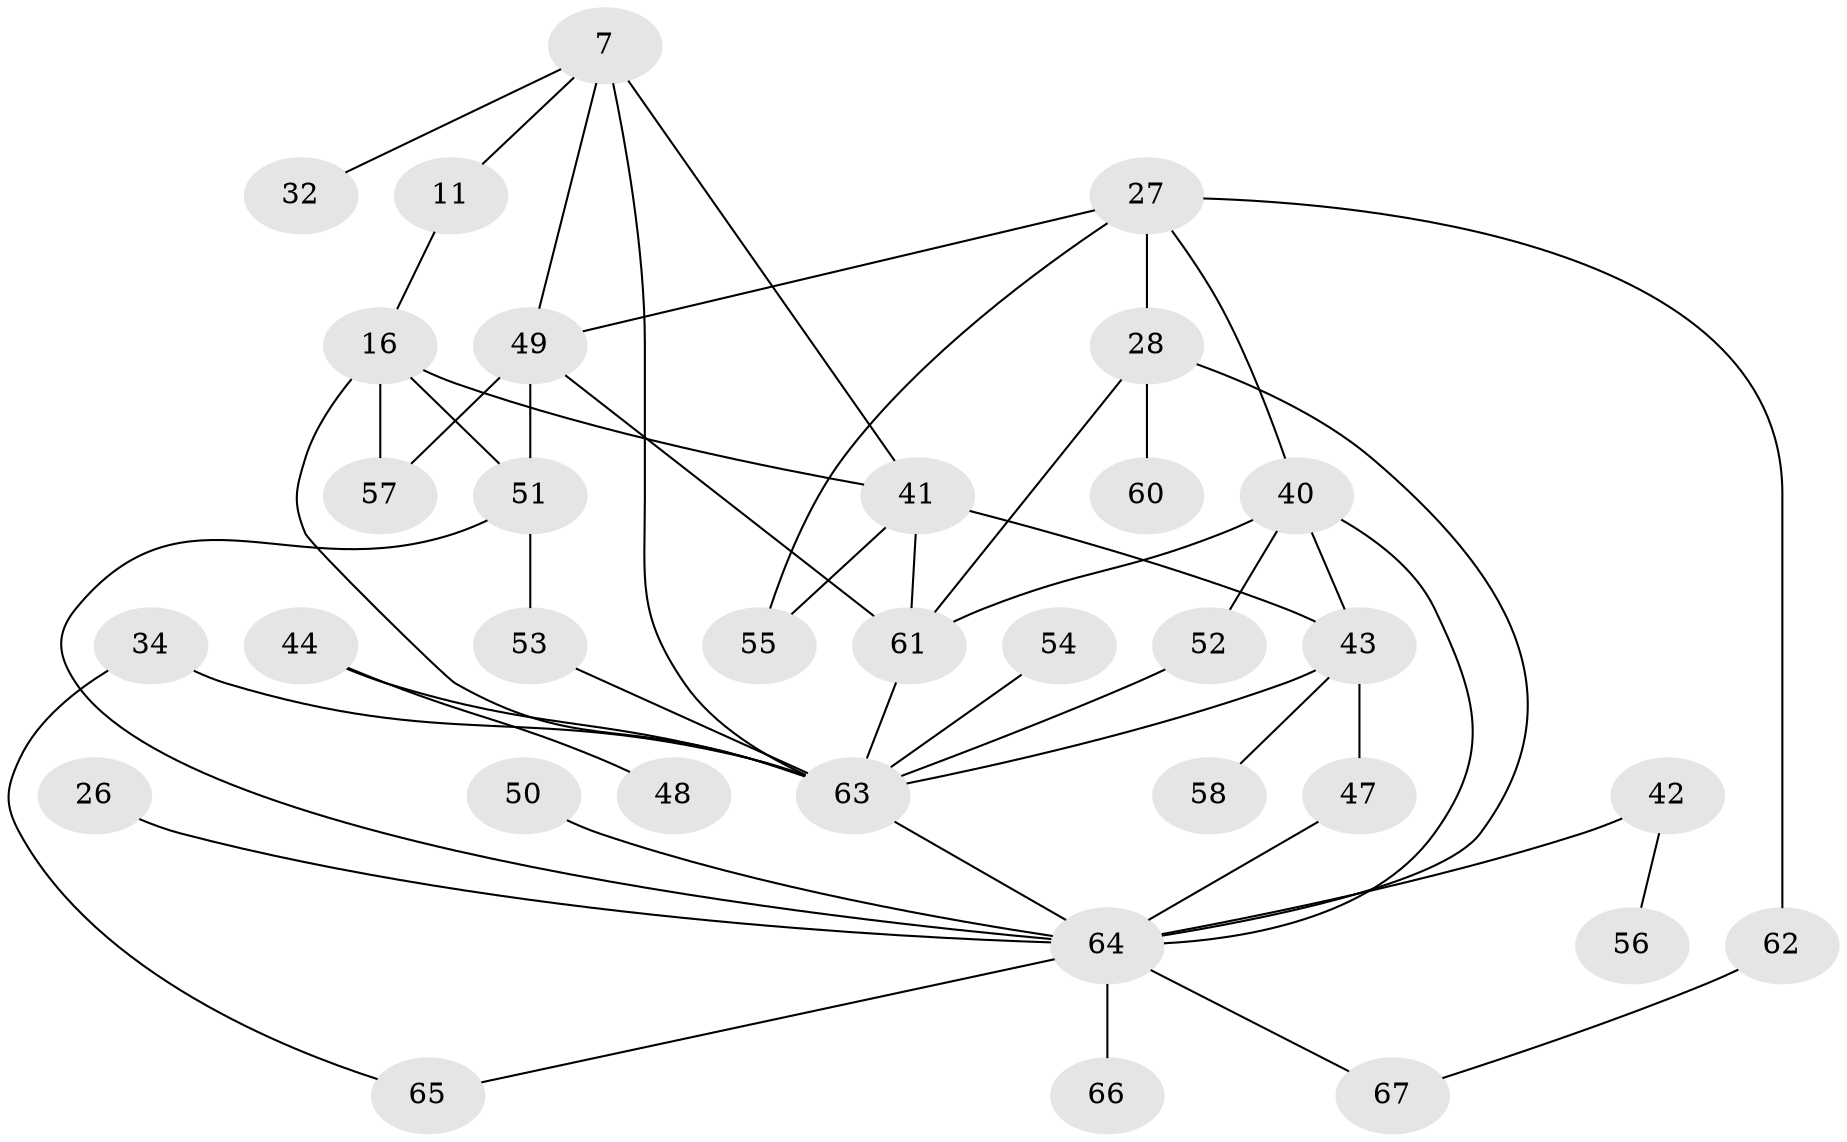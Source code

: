 // original degree distribution, {5: 0.1044776119402985, 6: 0.05970149253731343, 3: 0.16417910447761194, 2: 0.43283582089552236, 4: 0.08955223880597014, 1: 0.14925373134328357}
// Generated by graph-tools (version 1.1) at 2025/42/03/09/25 04:42:21]
// undirected, 33 vertices, 51 edges
graph export_dot {
graph [start="1"]
  node [color=gray90,style=filled];
  7;
  11;
  16 [super="+9"];
  26;
  27 [super="+10+18"];
  28 [super="+4+21"];
  32 [super="+29"];
  34;
  40 [super="+30"];
  41 [super="+35"];
  42;
  43 [super="+39+38"];
  44;
  47;
  48;
  49 [super="+19+14+20+33+24"];
  50;
  51 [super="+12+6+22+45"];
  52;
  53;
  54;
  55;
  56;
  57 [super="+36"];
  58;
  60;
  61 [super="+46"];
  62;
  63 [super="+59"];
  64 [super="+2+15+25"];
  65;
  66 [super="+37"];
  67;
  7 -- 11;
  7 -- 41 [weight=2];
  7 -- 49;
  7 -- 63;
  7 -- 32;
  11 -- 16;
  16 -- 57 [weight=2];
  16 -- 41;
  16 -- 51 [weight=3];
  16 -- 63;
  26 -- 64;
  27 -- 55;
  27 -- 28 [weight=2];
  27 -- 62;
  27 -- 49;
  27 -- 40;
  28 -- 60;
  28 -- 61;
  28 -- 64;
  34 -- 65;
  34 -- 63;
  40 -- 61;
  40 -- 52;
  40 -- 64;
  40 -- 43;
  41 -- 55;
  41 -- 43 [weight=2];
  41 -- 61;
  42 -- 56;
  42 -- 64;
  43 -- 58;
  43 -- 63;
  43 -- 47;
  44 -- 48;
  44 -- 63;
  47 -- 64;
  49 -- 57;
  49 -- 61;
  49 -- 51;
  50 -- 64;
  51 -- 53;
  51 -- 64;
  52 -- 63;
  53 -- 63;
  54 -- 63;
  61 -- 63;
  62 -- 67;
  63 -- 64;
  64 -- 65;
  64 -- 66 [weight=2];
  64 -- 67;
}
